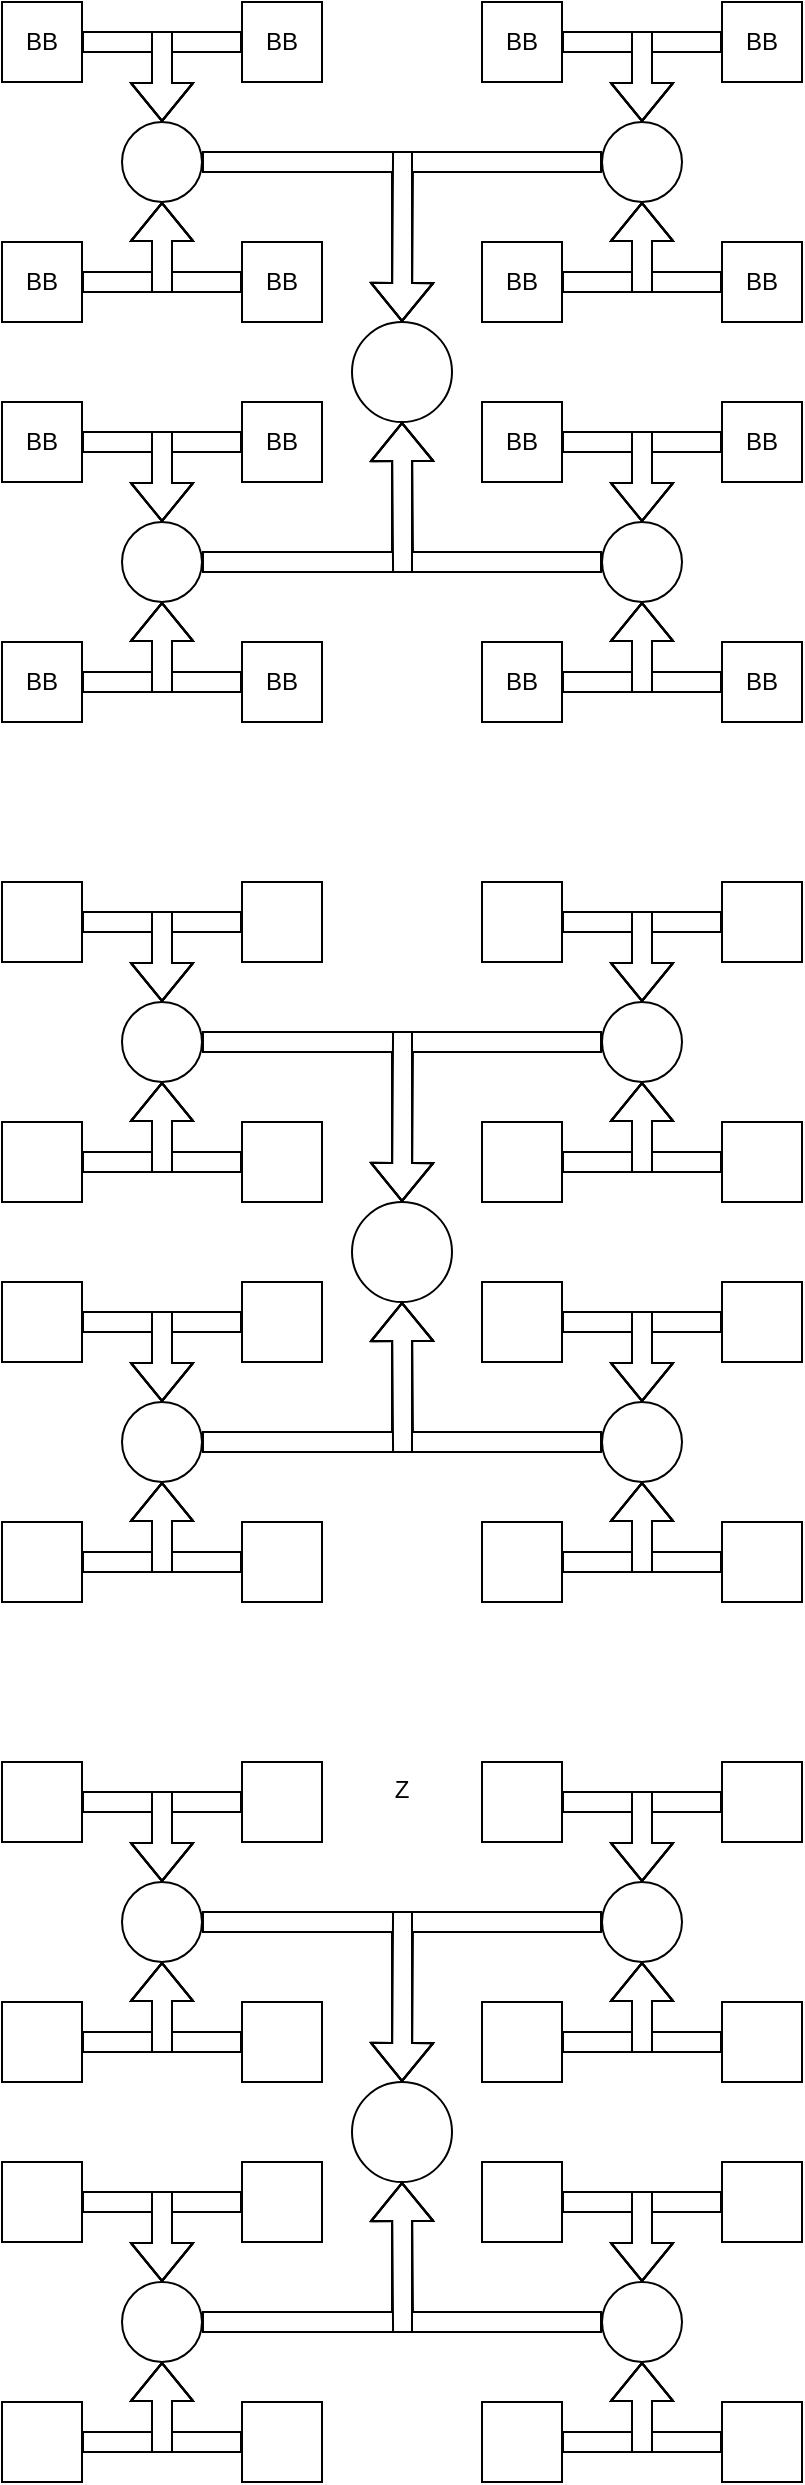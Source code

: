 <mxfile version="10.4.8" type="github"><diagram id="C-JWRk1kyg6GH-OiA57X" name="Page-1"><mxGraphModel dx="1420" dy="621" grid="1" gridSize="10" guides="1" tooltips="1" connect="1" arrows="1" fold="1" page="1" pageScale="1" pageWidth="850" pageHeight="1100" math="0" shadow="0"><root><mxCell id="0"/><mxCell id="1" parent="0"/><mxCell id="O4OScxriI_tctqUObQBz-1" value="" style="group" vertex="1" connectable="0" parent="1"><mxGeometry x="40" y="40" width="400" height="360" as="geometry"/></mxCell><mxCell id="O4OScxriI_tctqUObQBz-2" value="" style="group" vertex="1" connectable="0" parent="O4OScxriI_tctqUObQBz-1"><mxGeometry width="160" height="160" as="geometry"/></mxCell><mxCell id="O4OScxriI_tctqUObQBz-3" value="BB" style="rounded=0;whiteSpace=wrap;html=1;" vertex="1" parent="O4OScxriI_tctqUObQBz-2"><mxGeometry width="40" height="40" as="geometry"/></mxCell><mxCell id="O4OScxriI_tctqUObQBz-4" value="BB" style="rounded=0;whiteSpace=wrap;html=1;" vertex="1" parent="O4OScxriI_tctqUObQBz-2"><mxGeometry x="120" width="40" height="40" as="geometry"/></mxCell><mxCell id="O4OScxriI_tctqUObQBz-5" value="BB" style="rounded=0;whiteSpace=wrap;html=1;" vertex="1" parent="O4OScxriI_tctqUObQBz-2"><mxGeometry x="120" y="120" width="40" height="40" as="geometry"/></mxCell><mxCell id="O4OScxriI_tctqUObQBz-6" value="BB" style="rounded=0;whiteSpace=wrap;html=1;" vertex="1" parent="O4OScxriI_tctqUObQBz-2"><mxGeometry y="120" width="40" height="40" as="geometry"/></mxCell><mxCell id="O4OScxriI_tctqUObQBz-7" value="" style="ellipse;whiteSpace=wrap;html=1;aspect=fixed;" vertex="1" parent="O4OScxriI_tctqUObQBz-2"><mxGeometry x="60" y="60" width="40" height="40" as="geometry"/></mxCell><mxCell id="O4OScxriI_tctqUObQBz-8" style="edgeStyle=orthogonalEdgeStyle;shape=flexArrow;rounded=0;orthogonalLoop=1;jettySize=auto;html=1;" edge="1" parent="O4OScxriI_tctqUObQBz-2" source="O4OScxriI_tctqUObQBz-3" target="O4OScxriI_tctqUObQBz-7"><mxGeometry relative="1" as="geometry"/></mxCell><mxCell id="O4OScxriI_tctqUObQBz-9" style="edgeStyle=orthogonalEdgeStyle;shape=flexArrow;rounded=0;orthogonalLoop=1;jettySize=auto;html=1;entryX=0.5;entryY=0;entryDx=0;entryDy=0;" edge="1" parent="O4OScxriI_tctqUObQBz-2" source="O4OScxriI_tctqUObQBz-4" target="O4OScxriI_tctqUObQBz-7"><mxGeometry relative="1" as="geometry"/></mxCell><mxCell id="O4OScxriI_tctqUObQBz-10" style="edgeStyle=orthogonalEdgeStyle;shape=flexArrow;rounded=0;orthogonalLoop=1;jettySize=auto;html=1;entryX=0.5;entryY=1;entryDx=0;entryDy=0;" edge="1" parent="O4OScxriI_tctqUObQBz-2" source="O4OScxriI_tctqUObQBz-5" target="O4OScxriI_tctqUObQBz-7"><mxGeometry relative="1" as="geometry"/></mxCell><mxCell id="O4OScxriI_tctqUObQBz-11" style="edgeStyle=orthogonalEdgeStyle;shape=flexArrow;rounded=0;orthogonalLoop=1;jettySize=auto;html=1;entryX=0.5;entryY=1;entryDx=0;entryDy=0;" edge="1" parent="O4OScxriI_tctqUObQBz-2" source="O4OScxriI_tctqUObQBz-6" target="O4OScxriI_tctqUObQBz-7"><mxGeometry relative="1" as="geometry"/></mxCell><mxCell id="O4OScxriI_tctqUObQBz-12" value="" style="group" vertex="1" connectable="0" parent="O4OScxriI_tctqUObQBz-1"><mxGeometry y="200" width="160" height="160" as="geometry"/></mxCell><mxCell id="O4OScxriI_tctqUObQBz-13" value="" style="group" vertex="1" connectable="0" parent="O4OScxriI_tctqUObQBz-12"><mxGeometry width="160" height="160" as="geometry"/></mxCell><mxCell id="O4OScxriI_tctqUObQBz-14" value="" style="group" vertex="1" connectable="0" parent="O4OScxriI_tctqUObQBz-13"><mxGeometry width="160" height="160" as="geometry"/></mxCell><mxCell id="O4OScxriI_tctqUObQBz-15" value="" style="group;container=1;" vertex="1" connectable="0" parent="O4OScxriI_tctqUObQBz-14"><mxGeometry width="160" height="160" as="geometry"/></mxCell><mxCell id="O4OScxriI_tctqUObQBz-16" value="BB" style="rounded=0;whiteSpace=wrap;html=1;" vertex="1" parent="O4OScxriI_tctqUObQBz-15"><mxGeometry width="40" height="40" as="geometry"/></mxCell><mxCell id="O4OScxriI_tctqUObQBz-17" value="BB" style="rounded=0;whiteSpace=wrap;html=1;" vertex="1" parent="O4OScxriI_tctqUObQBz-15"><mxGeometry x="120" width="40" height="40" as="geometry"/></mxCell><mxCell id="O4OScxriI_tctqUObQBz-18" value="BB" style="rounded=0;whiteSpace=wrap;html=1;" vertex="1" parent="O4OScxriI_tctqUObQBz-15"><mxGeometry x="120" y="120" width="40" height="40" as="geometry"/></mxCell><mxCell id="O4OScxriI_tctqUObQBz-19" value="BB" style="rounded=0;whiteSpace=wrap;html=1;" vertex="1" parent="O4OScxriI_tctqUObQBz-15"><mxGeometry y="120" width="40" height="40" as="geometry"/></mxCell><mxCell id="O4OScxriI_tctqUObQBz-20" value="" style="ellipse;whiteSpace=wrap;html=1;aspect=fixed;" vertex="1" parent="O4OScxriI_tctqUObQBz-15"><mxGeometry x="60" y="60" width="40" height="40" as="geometry"/></mxCell><mxCell id="O4OScxriI_tctqUObQBz-21" style="edgeStyle=orthogonalEdgeStyle;shape=flexArrow;rounded=0;orthogonalLoop=1;jettySize=auto;html=1;" edge="1" parent="O4OScxriI_tctqUObQBz-15" source="O4OScxriI_tctqUObQBz-16" target="O4OScxriI_tctqUObQBz-20"><mxGeometry relative="1" as="geometry"/></mxCell><mxCell id="O4OScxriI_tctqUObQBz-22" style="edgeStyle=orthogonalEdgeStyle;shape=flexArrow;rounded=0;orthogonalLoop=1;jettySize=auto;html=1;entryX=0.5;entryY=0;entryDx=0;entryDy=0;" edge="1" parent="O4OScxriI_tctqUObQBz-15" source="O4OScxriI_tctqUObQBz-17" target="O4OScxriI_tctqUObQBz-20"><mxGeometry relative="1" as="geometry"/></mxCell><mxCell id="O4OScxriI_tctqUObQBz-23" style="edgeStyle=orthogonalEdgeStyle;shape=flexArrow;rounded=0;orthogonalLoop=1;jettySize=auto;html=1;entryX=0.5;entryY=1;entryDx=0;entryDy=0;" edge="1" parent="O4OScxriI_tctqUObQBz-15" source="O4OScxriI_tctqUObQBz-18" target="O4OScxriI_tctqUObQBz-20"><mxGeometry relative="1" as="geometry"/></mxCell><mxCell id="O4OScxriI_tctqUObQBz-24" style="edgeStyle=orthogonalEdgeStyle;shape=flexArrow;rounded=0;orthogonalLoop=1;jettySize=auto;html=1;entryX=0.5;entryY=1;entryDx=0;entryDy=0;" edge="1" parent="O4OScxriI_tctqUObQBz-15" source="O4OScxriI_tctqUObQBz-19" target="O4OScxriI_tctqUObQBz-20"><mxGeometry relative="1" as="geometry"/></mxCell><mxCell id="O4OScxriI_tctqUObQBz-25" value="" style="ellipse;whiteSpace=wrap;html=1;aspect=fixed;" vertex="1" parent="O4OScxriI_tctqUObQBz-1"><mxGeometry x="175" y="160" width="50" height="50" as="geometry"/></mxCell><mxCell id="O4OScxriI_tctqUObQBz-26" value="" style="group" vertex="1" connectable="0" parent="O4OScxriI_tctqUObQBz-1"><mxGeometry x="240" width="160" height="160" as="geometry"/></mxCell><mxCell id="O4OScxriI_tctqUObQBz-27" value="" style="group" vertex="1" connectable="0" parent="O4OScxriI_tctqUObQBz-26"><mxGeometry width="160" height="160" as="geometry"/></mxCell><mxCell id="O4OScxriI_tctqUObQBz-28" value="" style="group;container=1;" vertex="1" connectable="0" parent="O4OScxriI_tctqUObQBz-27"><mxGeometry width="160" height="160" as="geometry"/></mxCell><mxCell id="O4OScxriI_tctqUObQBz-29" value="BB" style="rounded=0;whiteSpace=wrap;html=1;" vertex="1" parent="O4OScxriI_tctqUObQBz-28"><mxGeometry width="40" height="40" as="geometry"/></mxCell><mxCell id="O4OScxriI_tctqUObQBz-30" value="BB" style="rounded=0;whiteSpace=wrap;html=1;" vertex="1" parent="O4OScxriI_tctqUObQBz-28"><mxGeometry x="120" width="40" height="40" as="geometry"/></mxCell><mxCell id="O4OScxriI_tctqUObQBz-31" value="BB" style="rounded=0;whiteSpace=wrap;html=1;" vertex="1" parent="O4OScxriI_tctqUObQBz-28"><mxGeometry x="120" y="120" width="40" height="40" as="geometry"/></mxCell><mxCell id="O4OScxriI_tctqUObQBz-32" value="BB" style="rounded=0;whiteSpace=wrap;html=1;" vertex="1" parent="O4OScxriI_tctqUObQBz-28"><mxGeometry y="120" width="40" height="40" as="geometry"/></mxCell><mxCell id="O4OScxriI_tctqUObQBz-33" value="" style="ellipse;whiteSpace=wrap;html=1;aspect=fixed;" vertex="1" parent="O4OScxriI_tctqUObQBz-28"><mxGeometry x="60" y="60" width="40" height="40" as="geometry"/></mxCell><mxCell id="O4OScxriI_tctqUObQBz-34" style="edgeStyle=orthogonalEdgeStyle;shape=flexArrow;rounded=0;orthogonalLoop=1;jettySize=auto;html=1;" edge="1" parent="O4OScxriI_tctqUObQBz-28" source="O4OScxriI_tctqUObQBz-29" target="O4OScxriI_tctqUObQBz-33"><mxGeometry relative="1" as="geometry"/></mxCell><mxCell id="O4OScxriI_tctqUObQBz-35" style="edgeStyle=orthogonalEdgeStyle;shape=flexArrow;rounded=0;orthogonalLoop=1;jettySize=auto;html=1;entryX=0.5;entryY=0;entryDx=0;entryDy=0;" edge="1" parent="O4OScxriI_tctqUObQBz-28" source="O4OScxriI_tctqUObQBz-30" target="O4OScxriI_tctqUObQBz-33"><mxGeometry relative="1" as="geometry"/></mxCell><mxCell id="O4OScxriI_tctqUObQBz-36" style="edgeStyle=orthogonalEdgeStyle;shape=flexArrow;rounded=0;orthogonalLoop=1;jettySize=auto;html=1;entryX=0.5;entryY=1;entryDx=0;entryDy=0;" edge="1" parent="O4OScxriI_tctqUObQBz-28" source="O4OScxriI_tctqUObQBz-31" target="O4OScxriI_tctqUObQBz-33"><mxGeometry relative="1" as="geometry"/></mxCell><mxCell id="O4OScxriI_tctqUObQBz-37" style="edgeStyle=orthogonalEdgeStyle;shape=flexArrow;rounded=0;orthogonalLoop=1;jettySize=auto;html=1;entryX=0.5;entryY=1;entryDx=0;entryDy=0;" edge="1" parent="O4OScxriI_tctqUObQBz-28" source="O4OScxriI_tctqUObQBz-32" target="O4OScxriI_tctqUObQBz-33"><mxGeometry relative="1" as="geometry"/></mxCell><mxCell id="O4OScxriI_tctqUObQBz-38" value="" style="group" vertex="1" connectable="0" parent="O4OScxriI_tctqUObQBz-1"><mxGeometry x="240" y="200" width="160" height="160" as="geometry"/></mxCell><mxCell id="O4OScxriI_tctqUObQBz-39" value="" style="group" vertex="1" connectable="0" parent="O4OScxriI_tctqUObQBz-38"><mxGeometry width="160" height="160" as="geometry"/></mxCell><mxCell id="O4OScxriI_tctqUObQBz-40" value="" style="group" vertex="1" connectable="0" parent="O4OScxriI_tctqUObQBz-39"><mxGeometry width="160" height="160" as="geometry"/></mxCell><mxCell id="O4OScxriI_tctqUObQBz-41" value="" style="group" vertex="1" connectable="0" parent="O4OScxriI_tctqUObQBz-40"><mxGeometry width="160" height="160" as="geometry"/></mxCell><mxCell id="O4OScxriI_tctqUObQBz-42" value="" style="group" vertex="1" connectable="0" parent="O4OScxriI_tctqUObQBz-41"><mxGeometry width="160" height="160" as="geometry"/></mxCell><mxCell id="O4OScxriI_tctqUObQBz-43" value="" style="group" vertex="1" connectable="0" parent="O4OScxriI_tctqUObQBz-42"><mxGeometry width="160" height="160" as="geometry"/></mxCell><mxCell id="O4OScxriI_tctqUObQBz-44" value="" style="group" vertex="1" connectable="0" parent="O4OScxriI_tctqUObQBz-43"><mxGeometry width="160" height="160" as="geometry"/></mxCell><mxCell id="O4OScxriI_tctqUObQBz-45" value="" style="group" vertex="1" connectable="0" parent="O4OScxriI_tctqUObQBz-44"><mxGeometry width="160" height="160" as="geometry"/></mxCell><mxCell id="O4OScxriI_tctqUObQBz-46" value="" style="group;container=1;" vertex="1" connectable="0" parent="O4OScxriI_tctqUObQBz-45"><mxGeometry width="160" height="160" as="geometry"/></mxCell><mxCell id="O4OScxriI_tctqUObQBz-47" value="BB" style="rounded=0;whiteSpace=wrap;html=1;" vertex="1" parent="O4OScxriI_tctqUObQBz-46"><mxGeometry width="40" height="40" as="geometry"/></mxCell><mxCell id="O4OScxriI_tctqUObQBz-48" value="BB" style="rounded=0;whiteSpace=wrap;html=1;" vertex="1" parent="O4OScxriI_tctqUObQBz-46"><mxGeometry x="120" width="40" height="40" as="geometry"/></mxCell><mxCell id="O4OScxriI_tctqUObQBz-49" value="BB" style="rounded=0;whiteSpace=wrap;html=1;" vertex="1" parent="O4OScxriI_tctqUObQBz-46"><mxGeometry x="120" y="120" width="40" height="40" as="geometry"/></mxCell><mxCell id="O4OScxriI_tctqUObQBz-50" value="BB" style="rounded=0;whiteSpace=wrap;html=1;" vertex="1" parent="O4OScxriI_tctqUObQBz-46"><mxGeometry y="120" width="40" height="40" as="geometry"/></mxCell><mxCell id="O4OScxriI_tctqUObQBz-51" value="" style="ellipse;whiteSpace=wrap;html=1;aspect=fixed;" vertex="1" parent="O4OScxriI_tctqUObQBz-46"><mxGeometry x="60" y="60" width="40" height="40" as="geometry"/></mxCell><mxCell id="O4OScxriI_tctqUObQBz-52" style="edgeStyle=orthogonalEdgeStyle;shape=flexArrow;rounded=0;orthogonalLoop=1;jettySize=auto;html=1;" edge="1" parent="O4OScxriI_tctqUObQBz-46" source="O4OScxriI_tctqUObQBz-47" target="O4OScxriI_tctqUObQBz-51"><mxGeometry relative="1" as="geometry"/></mxCell><mxCell id="O4OScxriI_tctqUObQBz-53" style="edgeStyle=orthogonalEdgeStyle;shape=flexArrow;rounded=0;orthogonalLoop=1;jettySize=auto;html=1;entryX=0.5;entryY=0;entryDx=0;entryDy=0;" edge="1" parent="O4OScxriI_tctqUObQBz-46" source="O4OScxriI_tctqUObQBz-48" target="O4OScxriI_tctqUObQBz-51"><mxGeometry relative="1" as="geometry"/></mxCell><mxCell id="O4OScxriI_tctqUObQBz-54" style="edgeStyle=orthogonalEdgeStyle;shape=flexArrow;rounded=0;orthogonalLoop=1;jettySize=auto;html=1;entryX=0.5;entryY=1;entryDx=0;entryDy=0;" edge="1" parent="O4OScxriI_tctqUObQBz-46" source="O4OScxriI_tctqUObQBz-49" target="O4OScxriI_tctqUObQBz-51"><mxGeometry relative="1" as="geometry"/></mxCell><mxCell id="O4OScxriI_tctqUObQBz-55" style="edgeStyle=orthogonalEdgeStyle;shape=flexArrow;rounded=0;orthogonalLoop=1;jettySize=auto;html=1;entryX=0.5;entryY=1;entryDx=0;entryDy=0;" edge="1" parent="O4OScxriI_tctqUObQBz-46" source="O4OScxriI_tctqUObQBz-50" target="O4OScxriI_tctqUObQBz-51"><mxGeometry relative="1" as="geometry"/></mxCell><mxCell id="O4OScxriI_tctqUObQBz-56" style="edgeStyle=orthogonalEdgeStyle;shape=flexArrow;rounded=0;orthogonalLoop=1;jettySize=auto;html=1;entryX=0.5;entryY=1;entryDx=0;entryDy=0;" edge="1" parent="O4OScxriI_tctqUObQBz-1" source="O4OScxriI_tctqUObQBz-20" target="O4OScxriI_tctqUObQBz-25"><mxGeometry relative="1" as="geometry"/></mxCell><mxCell id="O4OScxriI_tctqUObQBz-57" style="edgeStyle=orthogonalEdgeStyle;shape=flexArrow;rounded=0;orthogonalLoop=1;jettySize=auto;html=1;" edge="1" parent="O4OScxriI_tctqUObQBz-1" source="O4OScxriI_tctqUObQBz-51"><mxGeometry relative="1" as="geometry"><mxPoint x="200" y="210" as="targetPoint"/></mxGeometry></mxCell><mxCell id="O4OScxriI_tctqUObQBz-58" style="edgeStyle=orthogonalEdgeStyle;shape=flexArrow;rounded=0;orthogonalLoop=1;jettySize=auto;html=1;" edge="1" parent="O4OScxriI_tctqUObQBz-1" source="O4OScxriI_tctqUObQBz-7" target="O4OScxriI_tctqUObQBz-25"><mxGeometry relative="1" as="geometry"/></mxCell><mxCell id="O4OScxriI_tctqUObQBz-59" style="edgeStyle=orthogonalEdgeStyle;shape=flexArrow;rounded=0;orthogonalLoop=1;jettySize=auto;html=1;" edge="1" parent="O4OScxriI_tctqUObQBz-1" source="O4OScxriI_tctqUObQBz-33"><mxGeometry relative="1" as="geometry"><mxPoint x="200" y="160" as="targetPoint"/></mxGeometry></mxCell><mxCell id="O4OScxriI_tctqUObQBz-60" value="" style="group" vertex="1" connectable="0" parent="1"><mxGeometry x="40" y="480" width="400" height="360" as="geometry"/></mxCell><mxCell id="O4OScxriI_tctqUObQBz-61" value="" style="group" vertex="1" connectable="0" parent="O4OScxriI_tctqUObQBz-60"><mxGeometry width="160" height="160" as="geometry"/></mxCell><mxCell id="O4OScxriI_tctqUObQBz-62" value="" style="rounded=0;whiteSpace=wrap;html=1;" vertex="1" parent="O4OScxriI_tctqUObQBz-61"><mxGeometry width="40" height="40" as="geometry"/></mxCell><mxCell id="O4OScxriI_tctqUObQBz-63" value="" style="rounded=0;whiteSpace=wrap;html=1;" vertex="1" parent="O4OScxriI_tctqUObQBz-61"><mxGeometry x="120" width="40" height="40" as="geometry"/></mxCell><mxCell id="O4OScxriI_tctqUObQBz-64" value="" style="rounded=0;whiteSpace=wrap;html=1;" vertex="1" parent="O4OScxriI_tctqUObQBz-61"><mxGeometry x="120" y="120" width="40" height="40" as="geometry"/></mxCell><mxCell id="O4OScxriI_tctqUObQBz-65" value="" style="rounded=0;whiteSpace=wrap;html=1;" vertex="1" parent="O4OScxriI_tctqUObQBz-61"><mxGeometry y="120" width="40" height="40" as="geometry"/></mxCell><mxCell id="O4OScxriI_tctqUObQBz-66" value="" style="ellipse;whiteSpace=wrap;html=1;aspect=fixed;" vertex="1" parent="O4OScxriI_tctqUObQBz-61"><mxGeometry x="60" y="60" width="40" height="40" as="geometry"/></mxCell><mxCell id="O4OScxriI_tctqUObQBz-67" style="edgeStyle=orthogonalEdgeStyle;shape=flexArrow;rounded=0;orthogonalLoop=1;jettySize=auto;html=1;" edge="1" parent="O4OScxriI_tctqUObQBz-61" source="O4OScxriI_tctqUObQBz-62" target="O4OScxriI_tctqUObQBz-66"><mxGeometry relative="1" as="geometry"/></mxCell><mxCell id="O4OScxriI_tctqUObQBz-68" style="edgeStyle=orthogonalEdgeStyle;shape=flexArrow;rounded=0;orthogonalLoop=1;jettySize=auto;html=1;entryX=0.5;entryY=0;entryDx=0;entryDy=0;" edge="1" parent="O4OScxriI_tctqUObQBz-61" source="O4OScxriI_tctqUObQBz-63" target="O4OScxriI_tctqUObQBz-66"><mxGeometry relative="1" as="geometry"/></mxCell><mxCell id="O4OScxriI_tctqUObQBz-69" style="edgeStyle=orthogonalEdgeStyle;shape=flexArrow;rounded=0;orthogonalLoop=1;jettySize=auto;html=1;entryX=0.5;entryY=1;entryDx=0;entryDy=0;" edge="1" parent="O4OScxriI_tctqUObQBz-61" source="O4OScxriI_tctqUObQBz-64" target="O4OScxriI_tctqUObQBz-66"><mxGeometry relative="1" as="geometry"/></mxCell><mxCell id="O4OScxriI_tctqUObQBz-70" style="edgeStyle=orthogonalEdgeStyle;shape=flexArrow;rounded=0;orthogonalLoop=1;jettySize=auto;html=1;entryX=0.5;entryY=1;entryDx=0;entryDy=0;" edge="1" parent="O4OScxriI_tctqUObQBz-61" source="O4OScxriI_tctqUObQBz-65" target="O4OScxriI_tctqUObQBz-66"><mxGeometry relative="1" as="geometry"/></mxCell><mxCell id="O4OScxriI_tctqUObQBz-71" value="" style="group" vertex="1" connectable="0" parent="O4OScxriI_tctqUObQBz-60"><mxGeometry y="200" width="160" height="160" as="geometry"/></mxCell><mxCell id="O4OScxriI_tctqUObQBz-72" value="" style="group" vertex="1" connectable="0" parent="O4OScxriI_tctqUObQBz-71"><mxGeometry width="160" height="160" as="geometry"/></mxCell><mxCell id="O4OScxriI_tctqUObQBz-73" value="" style="group" vertex="1" connectable="0" parent="O4OScxriI_tctqUObQBz-72"><mxGeometry width="160" height="160" as="geometry"/></mxCell><mxCell id="O4OScxriI_tctqUObQBz-74" value="" style="group;container=1;" vertex="1" connectable="0" parent="O4OScxriI_tctqUObQBz-73"><mxGeometry width="160" height="160" as="geometry"/></mxCell><mxCell id="O4OScxriI_tctqUObQBz-75" value="" style="rounded=0;whiteSpace=wrap;html=1;" vertex="1" parent="O4OScxriI_tctqUObQBz-74"><mxGeometry width="40" height="40" as="geometry"/></mxCell><mxCell id="O4OScxriI_tctqUObQBz-76" value="" style="rounded=0;whiteSpace=wrap;html=1;" vertex="1" parent="O4OScxriI_tctqUObQBz-74"><mxGeometry x="120" width="40" height="40" as="geometry"/></mxCell><mxCell id="O4OScxriI_tctqUObQBz-77" value="" style="rounded=0;whiteSpace=wrap;html=1;" vertex="1" parent="O4OScxriI_tctqUObQBz-74"><mxGeometry x="120" y="120" width="40" height="40" as="geometry"/></mxCell><mxCell id="O4OScxriI_tctqUObQBz-78" value="" style="rounded=0;whiteSpace=wrap;html=1;" vertex="1" parent="O4OScxriI_tctqUObQBz-74"><mxGeometry y="120" width="40" height="40" as="geometry"/></mxCell><mxCell id="O4OScxriI_tctqUObQBz-79" value="" style="ellipse;whiteSpace=wrap;html=1;aspect=fixed;" vertex="1" parent="O4OScxriI_tctqUObQBz-74"><mxGeometry x="60" y="60" width="40" height="40" as="geometry"/></mxCell><mxCell id="O4OScxriI_tctqUObQBz-80" style="edgeStyle=orthogonalEdgeStyle;shape=flexArrow;rounded=0;orthogonalLoop=1;jettySize=auto;html=1;" edge="1" parent="O4OScxriI_tctqUObQBz-74" source="O4OScxriI_tctqUObQBz-75" target="O4OScxriI_tctqUObQBz-79"><mxGeometry relative="1" as="geometry"/></mxCell><mxCell id="O4OScxriI_tctqUObQBz-81" style="edgeStyle=orthogonalEdgeStyle;shape=flexArrow;rounded=0;orthogonalLoop=1;jettySize=auto;html=1;entryX=0.5;entryY=0;entryDx=0;entryDy=0;" edge="1" parent="O4OScxriI_tctqUObQBz-74" source="O4OScxriI_tctqUObQBz-76" target="O4OScxriI_tctqUObQBz-79"><mxGeometry relative="1" as="geometry"/></mxCell><mxCell id="O4OScxriI_tctqUObQBz-82" style="edgeStyle=orthogonalEdgeStyle;shape=flexArrow;rounded=0;orthogonalLoop=1;jettySize=auto;html=1;entryX=0.5;entryY=1;entryDx=0;entryDy=0;" edge="1" parent="O4OScxriI_tctqUObQBz-74" source="O4OScxriI_tctqUObQBz-77" target="O4OScxriI_tctqUObQBz-79"><mxGeometry relative="1" as="geometry"/></mxCell><mxCell id="O4OScxriI_tctqUObQBz-83" style="edgeStyle=orthogonalEdgeStyle;shape=flexArrow;rounded=0;orthogonalLoop=1;jettySize=auto;html=1;entryX=0.5;entryY=1;entryDx=0;entryDy=0;" edge="1" parent="O4OScxriI_tctqUObQBz-74" source="O4OScxriI_tctqUObQBz-78" target="O4OScxriI_tctqUObQBz-79"><mxGeometry relative="1" as="geometry"/></mxCell><mxCell id="O4OScxriI_tctqUObQBz-84" value="" style="ellipse;whiteSpace=wrap;html=1;aspect=fixed;" vertex="1" parent="O4OScxriI_tctqUObQBz-60"><mxGeometry x="175" y="160" width="50" height="50" as="geometry"/></mxCell><mxCell id="O4OScxriI_tctqUObQBz-85" value="" style="group" vertex="1" connectable="0" parent="O4OScxriI_tctqUObQBz-60"><mxGeometry x="240" width="160" height="160" as="geometry"/></mxCell><mxCell id="O4OScxriI_tctqUObQBz-86" value="" style="group" vertex="1" connectable="0" parent="O4OScxriI_tctqUObQBz-85"><mxGeometry width="160" height="160" as="geometry"/></mxCell><mxCell id="O4OScxriI_tctqUObQBz-87" value="" style="group;container=1;" vertex="1" connectable="0" parent="O4OScxriI_tctqUObQBz-86"><mxGeometry width="160" height="160" as="geometry"/></mxCell><mxCell id="O4OScxriI_tctqUObQBz-88" value="" style="rounded=0;whiteSpace=wrap;html=1;" vertex="1" parent="O4OScxriI_tctqUObQBz-87"><mxGeometry width="40" height="40" as="geometry"/></mxCell><mxCell id="O4OScxriI_tctqUObQBz-89" value="" style="rounded=0;whiteSpace=wrap;html=1;" vertex="1" parent="O4OScxriI_tctqUObQBz-87"><mxGeometry x="120" width="40" height="40" as="geometry"/></mxCell><mxCell id="O4OScxriI_tctqUObQBz-90" value="" style="rounded=0;whiteSpace=wrap;html=1;" vertex="1" parent="O4OScxriI_tctqUObQBz-87"><mxGeometry x="120" y="120" width="40" height="40" as="geometry"/></mxCell><mxCell id="O4OScxriI_tctqUObQBz-91" value="" style="rounded=0;whiteSpace=wrap;html=1;" vertex="1" parent="O4OScxriI_tctqUObQBz-87"><mxGeometry y="120" width="40" height="40" as="geometry"/></mxCell><mxCell id="O4OScxriI_tctqUObQBz-92" value="" style="ellipse;whiteSpace=wrap;html=1;aspect=fixed;" vertex="1" parent="O4OScxriI_tctqUObQBz-87"><mxGeometry x="60" y="60" width="40" height="40" as="geometry"/></mxCell><mxCell id="O4OScxriI_tctqUObQBz-93" style="edgeStyle=orthogonalEdgeStyle;shape=flexArrow;rounded=0;orthogonalLoop=1;jettySize=auto;html=1;" edge="1" parent="O4OScxriI_tctqUObQBz-87" source="O4OScxriI_tctqUObQBz-88" target="O4OScxriI_tctqUObQBz-92"><mxGeometry relative="1" as="geometry"/></mxCell><mxCell id="O4OScxriI_tctqUObQBz-94" style="edgeStyle=orthogonalEdgeStyle;shape=flexArrow;rounded=0;orthogonalLoop=1;jettySize=auto;html=1;entryX=0.5;entryY=0;entryDx=0;entryDy=0;" edge="1" parent="O4OScxriI_tctqUObQBz-87" source="O4OScxriI_tctqUObQBz-89" target="O4OScxriI_tctqUObQBz-92"><mxGeometry relative="1" as="geometry"/></mxCell><mxCell id="O4OScxriI_tctqUObQBz-95" style="edgeStyle=orthogonalEdgeStyle;shape=flexArrow;rounded=0;orthogonalLoop=1;jettySize=auto;html=1;entryX=0.5;entryY=1;entryDx=0;entryDy=0;" edge="1" parent="O4OScxriI_tctqUObQBz-87" source="O4OScxriI_tctqUObQBz-90" target="O4OScxriI_tctqUObQBz-92"><mxGeometry relative="1" as="geometry"/></mxCell><mxCell id="O4OScxriI_tctqUObQBz-96" style="edgeStyle=orthogonalEdgeStyle;shape=flexArrow;rounded=0;orthogonalLoop=1;jettySize=auto;html=1;entryX=0.5;entryY=1;entryDx=0;entryDy=0;" edge="1" parent="O4OScxriI_tctqUObQBz-87" source="O4OScxriI_tctqUObQBz-91" target="O4OScxriI_tctqUObQBz-92"><mxGeometry relative="1" as="geometry"/></mxCell><mxCell id="O4OScxriI_tctqUObQBz-97" value="" style="group" vertex="1" connectable="0" parent="O4OScxriI_tctqUObQBz-60"><mxGeometry x="240" y="200" width="160" height="160" as="geometry"/></mxCell><mxCell id="O4OScxriI_tctqUObQBz-98" value="" style="group" vertex="1" connectable="0" parent="O4OScxriI_tctqUObQBz-97"><mxGeometry width="160" height="160" as="geometry"/></mxCell><mxCell id="O4OScxriI_tctqUObQBz-99" value="" style="group" vertex="1" connectable="0" parent="O4OScxriI_tctqUObQBz-98"><mxGeometry width="160" height="160" as="geometry"/></mxCell><mxCell id="O4OScxriI_tctqUObQBz-100" value="" style="group" vertex="1" connectable="0" parent="O4OScxriI_tctqUObQBz-99"><mxGeometry width="160" height="160" as="geometry"/></mxCell><mxCell id="O4OScxriI_tctqUObQBz-101" value="" style="group" vertex="1" connectable="0" parent="O4OScxriI_tctqUObQBz-100"><mxGeometry width="160" height="160" as="geometry"/></mxCell><mxCell id="O4OScxriI_tctqUObQBz-102" value="" style="group" vertex="1" connectable="0" parent="O4OScxriI_tctqUObQBz-101"><mxGeometry width="160" height="160" as="geometry"/></mxCell><mxCell id="O4OScxriI_tctqUObQBz-103" value="" style="group" vertex="1" connectable="0" parent="O4OScxriI_tctqUObQBz-102"><mxGeometry width="160" height="160" as="geometry"/></mxCell><mxCell id="O4OScxriI_tctqUObQBz-104" value="" style="group" vertex="1" connectable="0" parent="O4OScxriI_tctqUObQBz-103"><mxGeometry width="160" height="160" as="geometry"/></mxCell><mxCell id="O4OScxriI_tctqUObQBz-105" value="" style="group;container=1;" vertex="1" connectable="0" parent="O4OScxriI_tctqUObQBz-104"><mxGeometry width="160" height="160" as="geometry"/></mxCell><mxCell id="O4OScxriI_tctqUObQBz-106" value="" style="rounded=0;whiteSpace=wrap;html=1;" vertex="1" parent="O4OScxriI_tctqUObQBz-105"><mxGeometry width="40" height="40" as="geometry"/></mxCell><mxCell id="O4OScxriI_tctqUObQBz-107" value="" style="rounded=0;whiteSpace=wrap;html=1;" vertex="1" parent="O4OScxriI_tctqUObQBz-105"><mxGeometry x="120" width="40" height="40" as="geometry"/></mxCell><mxCell id="O4OScxriI_tctqUObQBz-108" value="" style="rounded=0;whiteSpace=wrap;html=1;" vertex="1" parent="O4OScxriI_tctqUObQBz-105"><mxGeometry x="120" y="120" width="40" height="40" as="geometry"/></mxCell><mxCell id="O4OScxriI_tctqUObQBz-109" value="" style="rounded=0;whiteSpace=wrap;html=1;" vertex="1" parent="O4OScxriI_tctqUObQBz-105"><mxGeometry y="120" width="40" height="40" as="geometry"/></mxCell><mxCell id="O4OScxriI_tctqUObQBz-110" value="" style="ellipse;whiteSpace=wrap;html=1;aspect=fixed;" vertex="1" parent="O4OScxriI_tctqUObQBz-105"><mxGeometry x="60" y="60" width="40" height="40" as="geometry"/></mxCell><mxCell id="O4OScxriI_tctqUObQBz-111" style="edgeStyle=orthogonalEdgeStyle;shape=flexArrow;rounded=0;orthogonalLoop=1;jettySize=auto;html=1;" edge="1" parent="O4OScxriI_tctqUObQBz-105" source="O4OScxriI_tctqUObQBz-106" target="O4OScxriI_tctqUObQBz-110"><mxGeometry relative="1" as="geometry"/></mxCell><mxCell id="O4OScxriI_tctqUObQBz-112" style="edgeStyle=orthogonalEdgeStyle;shape=flexArrow;rounded=0;orthogonalLoop=1;jettySize=auto;html=1;entryX=0.5;entryY=0;entryDx=0;entryDy=0;" edge="1" parent="O4OScxriI_tctqUObQBz-105" source="O4OScxriI_tctqUObQBz-107" target="O4OScxriI_tctqUObQBz-110"><mxGeometry relative="1" as="geometry"/></mxCell><mxCell id="O4OScxriI_tctqUObQBz-113" style="edgeStyle=orthogonalEdgeStyle;shape=flexArrow;rounded=0;orthogonalLoop=1;jettySize=auto;html=1;entryX=0.5;entryY=1;entryDx=0;entryDy=0;" edge="1" parent="O4OScxriI_tctqUObQBz-105" source="O4OScxriI_tctqUObQBz-108" target="O4OScxriI_tctqUObQBz-110"><mxGeometry relative="1" as="geometry"/></mxCell><mxCell id="O4OScxriI_tctqUObQBz-114" style="edgeStyle=orthogonalEdgeStyle;shape=flexArrow;rounded=0;orthogonalLoop=1;jettySize=auto;html=1;entryX=0.5;entryY=1;entryDx=0;entryDy=0;" edge="1" parent="O4OScxriI_tctqUObQBz-105" source="O4OScxriI_tctqUObQBz-109" target="O4OScxriI_tctqUObQBz-110"><mxGeometry relative="1" as="geometry"/></mxCell><mxCell id="O4OScxriI_tctqUObQBz-115" style="edgeStyle=orthogonalEdgeStyle;shape=flexArrow;rounded=0;orthogonalLoop=1;jettySize=auto;html=1;entryX=0.5;entryY=1;entryDx=0;entryDy=0;" edge="1" parent="O4OScxriI_tctqUObQBz-60" source="O4OScxriI_tctqUObQBz-79" target="O4OScxriI_tctqUObQBz-84"><mxGeometry relative="1" as="geometry"/></mxCell><mxCell id="O4OScxriI_tctqUObQBz-116" style="edgeStyle=orthogonalEdgeStyle;shape=flexArrow;rounded=0;orthogonalLoop=1;jettySize=auto;html=1;" edge="1" parent="O4OScxriI_tctqUObQBz-60" source="O4OScxriI_tctqUObQBz-110"><mxGeometry relative="1" as="geometry"><mxPoint x="200" y="210" as="targetPoint"/></mxGeometry></mxCell><mxCell id="O4OScxriI_tctqUObQBz-117" style="edgeStyle=orthogonalEdgeStyle;shape=flexArrow;rounded=0;orthogonalLoop=1;jettySize=auto;html=1;" edge="1" parent="O4OScxriI_tctqUObQBz-60" source="O4OScxriI_tctqUObQBz-66" target="O4OScxriI_tctqUObQBz-84"><mxGeometry relative="1" as="geometry"/></mxCell><mxCell id="O4OScxriI_tctqUObQBz-118" style="edgeStyle=orthogonalEdgeStyle;shape=flexArrow;rounded=0;orthogonalLoop=1;jettySize=auto;html=1;" edge="1" parent="O4OScxriI_tctqUObQBz-60" source="O4OScxriI_tctqUObQBz-92"><mxGeometry relative="1" as="geometry"><mxPoint x="200" y="160" as="targetPoint"/></mxGeometry></mxCell><mxCell id="O4OScxriI_tctqUObQBz-119" value="Z" style="group" vertex="1" connectable="0" parent="1"><mxGeometry x="40" y="920" width="400" height="360" as="geometry"/></mxCell><mxCell id="O4OScxriI_tctqUObQBz-120" value="" style="group" vertex="1" connectable="0" parent="O4OScxriI_tctqUObQBz-119"><mxGeometry width="160" height="160" as="geometry"/></mxCell><mxCell id="O4OScxriI_tctqUObQBz-121" value="" style="rounded=0;whiteSpace=wrap;html=1;" vertex="1" parent="O4OScxriI_tctqUObQBz-120"><mxGeometry width="40" height="40" as="geometry"/></mxCell><mxCell id="O4OScxriI_tctqUObQBz-122" value="" style="rounded=0;whiteSpace=wrap;html=1;" vertex="1" parent="O4OScxriI_tctqUObQBz-120"><mxGeometry x="120" width="40" height="40" as="geometry"/></mxCell><mxCell id="O4OScxriI_tctqUObQBz-123" value="" style="rounded=0;whiteSpace=wrap;html=1;" vertex="1" parent="O4OScxriI_tctqUObQBz-120"><mxGeometry x="120" y="120" width="40" height="40" as="geometry"/></mxCell><mxCell id="O4OScxriI_tctqUObQBz-124" value="" style="rounded=0;whiteSpace=wrap;html=1;" vertex="1" parent="O4OScxriI_tctqUObQBz-120"><mxGeometry y="120" width="40" height="40" as="geometry"/></mxCell><mxCell id="O4OScxriI_tctqUObQBz-125" value="" style="ellipse;whiteSpace=wrap;html=1;aspect=fixed;" vertex="1" parent="O4OScxriI_tctqUObQBz-120"><mxGeometry x="60" y="60" width="40" height="40" as="geometry"/></mxCell><mxCell id="O4OScxriI_tctqUObQBz-126" style="edgeStyle=orthogonalEdgeStyle;shape=flexArrow;rounded=0;orthogonalLoop=1;jettySize=auto;html=1;" edge="1" parent="O4OScxriI_tctqUObQBz-120" source="O4OScxriI_tctqUObQBz-121" target="O4OScxriI_tctqUObQBz-125"><mxGeometry relative="1" as="geometry"/></mxCell><mxCell id="O4OScxriI_tctqUObQBz-127" style="edgeStyle=orthogonalEdgeStyle;shape=flexArrow;rounded=0;orthogonalLoop=1;jettySize=auto;html=1;entryX=0.5;entryY=0;entryDx=0;entryDy=0;" edge="1" parent="O4OScxriI_tctqUObQBz-120" source="O4OScxriI_tctqUObQBz-122" target="O4OScxriI_tctqUObQBz-125"><mxGeometry relative="1" as="geometry"/></mxCell><mxCell id="O4OScxriI_tctqUObQBz-128" style="edgeStyle=orthogonalEdgeStyle;shape=flexArrow;rounded=0;orthogonalLoop=1;jettySize=auto;html=1;entryX=0.5;entryY=1;entryDx=0;entryDy=0;" edge="1" parent="O4OScxriI_tctqUObQBz-120" source="O4OScxriI_tctqUObQBz-123" target="O4OScxriI_tctqUObQBz-125"><mxGeometry relative="1" as="geometry"/></mxCell><mxCell id="O4OScxriI_tctqUObQBz-129" style="edgeStyle=orthogonalEdgeStyle;shape=flexArrow;rounded=0;orthogonalLoop=1;jettySize=auto;html=1;entryX=0.5;entryY=1;entryDx=0;entryDy=0;" edge="1" parent="O4OScxriI_tctqUObQBz-120" source="O4OScxriI_tctqUObQBz-124" target="O4OScxriI_tctqUObQBz-125"><mxGeometry relative="1" as="geometry"/></mxCell><mxCell id="O4OScxriI_tctqUObQBz-130" value="" style="group" vertex="1" connectable="0" parent="O4OScxriI_tctqUObQBz-119"><mxGeometry y="200" width="160" height="160" as="geometry"/></mxCell><mxCell id="O4OScxriI_tctqUObQBz-131" value="" style="group" vertex="1" connectable="0" parent="O4OScxriI_tctqUObQBz-130"><mxGeometry width="160" height="160" as="geometry"/></mxCell><mxCell id="O4OScxriI_tctqUObQBz-132" value="" style="group" vertex="1" connectable="0" parent="O4OScxriI_tctqUObQBz-131"><mxGeometry width="160" height="160" as="geometry"/></mxCell><mxCell id="O4OScxriI_tctqUObQBz-133" value="" style="group;container=1;" vertex="1" connectable="0" parent="O4OScxriI_tctqUObQBz-132"><mxGeometry width="160" height="160" as="geometry"/></mxCell><mxCell id="O4OScxriI_tctqUObQBz-134" value="" style="rounded=0;whiteSpace=wrap;html=1;" vertex="1" parent="O4OScxriI_tctqUObQBz-133"><mxGeometry width="40" height="40" as="geometry"/></mxCell><mxCell id="O4OScxriI_tctqUObQBz-135" value="" style="rounded=0;whiteSpace=wrap;html=1;" vertex="1" parent="O4OScxriI_tctqUObQBz-133"><mxGeometry x="120" width="40" height="40" as="geometry"/></mxCell><mxCell id="O4OScxriI_tctqUObQBz-136" value="" style="rounded=0;whiteSpace=wrap;html=1;" vertex="1" parent="O4OScxriI_tctqUObQBz-133"><mxGeometry x="120" y="120" width="40" height="40" as="geometry"/></mxCell><mxCell id="O4OScxriI_tctqUObQBz-137" value="" style="rounded=0;whiteSpace=wrap;html=1;" vertex="1" parent="O4OScxriI_tctqUObQBz-133"><mxGeometry y="120" width="40" height="40" as="geometry"/></mxCell><mxCell id="O4OScxriI_tctqUObQBz-138" value="" style="ellipse;whiteSpace=wrap;html=1;aspect=fixed;" vertex="1" parent="O4OScxriI_tctqUObQBz-133"><mxGeometry x="60" y="60" width="40" height="40" as="geometry"/></mxCell><mxCell id="O4OScxriI_tctqUObQBz-139" style="edgeStyle=orthogonalEdgeStyle;shape=flexArrow;rounded=0;orthogonalLoop=1;jettySize=auto;html=1;" edge="1" parent="O4OScxriI_tctqUObQBz-133" source="O4OScxriI_tctqUObQBz-134" target="O4OScxriI_tctqUObQBz-138"><mxGeometry relative="1" as="geometry"/></mxCell><mxCell id="O4OScxriI_tctqUObQBz-140" style="edgeStyle=orthogonalEdgeStyle;shape=flexArrow;rounded=0;orthogonalLoop=1;jettySize=auto;html=1;entryX=0.5;entryY=0;entryDx=0;entryDy=0;" edge="1" parent="O4OScxriI_tctqUObQBz-133" source="O4OScxriI_tctqUObQBz-135" target="O4OScxriI_tctqUObQBz-138"><mxGeometry relative="1" as="geometry"/></mxCell><mxCell id="O4OScxriI_tctqUObQBz-141" style="edgeStyle=orthogonalEdgeStyle;shape=flexArrow;rounded=0;orthogonalLoop=1;jettySize=auto;html=1;entryX=0.5;entryY=1;entryDx=0;entryDy=0;" edge="1" parent="O4OScxriI_tctqUObQBz-133" source="O4OScxriI_tctqUObQBz-136" target="O4OScxriI_tctqUObQBz-138"><mxGeometry relative="1" as="geometry"/></mxCell><mxCell id="O4OScxriI_tctqUObQBz-142" style="edgeStyle=orthogonalEdgeStyle;shape=flexArrow;rounded=0;orthogonalLoop=1;jettySize=auto;html=1;entryX=0.5;entryY=1;entryDx=0;entryDy=0;" edge="1" parent="O4OScxriI_tctqUObQBz-133" source="O4OScxriI_tctqUObQBz-137" target="O4OScxriI_tctqUObQBz-138"><mxGeometry relative="1" as="geometry"/></mxCell><mxCell id="O4OScxriI_tctqUObQBz-143" value="" style="ellipse;whiteSpace=wrap;html=1;aspect=fixed;" vertex="1" parent="O4OScxriI_tctqUObQBz-119"><mxGeometry x="175" y="160" width="50" height="50" as="geometry"/></mxCell><mxCell id="O4OScxriI_tctqUObQBz-144" value="" style="group" vertex="1" connectable="0" parent="O4OScxriI_tctqUObQBz-119"><mxGeometry x="240" width="160" height="160" as="geometry"/></mxCell><mxCell id="O4OScxriI_tctqUObQBz-145" value="" style="group" vertex="1" connectable="0" parent="O4OScxriI_tctqUObQBz-144"><mxGeometry width="160" height="160" as="geometry"/></mxCell><mxCell id="O4OScxriI_tctqUObQBz-146" value="" style="group;container=1;" vertex="1" connectable="0" parent="O4OScxriI_tctqUObQBz-145"><mxGeometry width="160" height="160" as="geometry"/></mxCell><mxCell id="O4OScxriI_tctqUObQBz-147" value="" style="rounded=0;whiteSpace=wrap;html=1;" vertex="1" parent="O4OScxriI_tctqUObQBz-146"><mxGeometry width="40" height="40" as="geometry"/></mxCell><mxCell id="O4OScxriI_tctqUObQBz-148" value="" style="rounded=0;whiteSpace=wrap;html=1;" vertex="1" parent="O4OScxriI_tctqUObQBz-146"><mxGeometry x="120" width="40" height="40" as="geometry"/></mxCell><mxCell id="O4OScxriI_tctqUObQBz-149" value="" style="rounded=0;whiteSpace=wrap;html=1;" vertex="1" parent="O4OScxriI_tctqUObQBz-146"><mxGeometry x="120" y="120" width="40" height="40" as="geometry"/></mxCell><mxCell id="O4OScxriI_tctqUObQBz-150" value="" style="rounded=0;whiteSpace=wrap;html=1;" vertex="1" parent="O4OScxriI_tctqUObQBz-146"><mxGeometry y="120" width="40" height="40" as="geometry"/></mxCell><mxCell id="O4OScxriI_tctqUObQBz-151" value="" style="ellipse;whiteSpace=wrap;html=1;aspect=fixed;" vertex="1" parent="O4OScxriI_tctqUObQBz-146"><mxGeometry x="60" y="60" width="40" height="40" as="geometry"/></mxCell><mxCell id="O4OScxriI_tctqUObQBz-152" style="edgeStyle=orthogonalEdgeStyle;shape=flexArrow;rounded=0;orthogonalLoop=1;jettySize=auto;html=1;" edge="1" parent="O4OScxriI_tctqUObQBz-146" source="O4OScxriI_tctqUObQBz-147" target="O4OScxriI_tctqUObQBz-151"><mxGeometry relative="1" as="geometry"/></mxCell><mxCell id="O4OScxriI_tctqUObQBz-153" style="edgeStyle=orthogonalEdgeStyle;shape=flexArrow;rounded=0;orthogonalLoop=1;jettySize=auto;html=1;entryX=0.5;entryY=0;entryDx=0;entryDy=0;" edge="1" parent="O4OScxriI_tctqUObQBz-146" source="O4OScxriI_tctqUObQBz-148" target="O4OScxriI_tctqUObQBz-151"><mxGeometry relative="1" as="geometry"/></mxCell><mxCell id="O4OScxriI_tctqUObQBz-154" style="edgeStyle=orthogonalEdgeStyle;shape=flexArrow;rounded=0;orthogonalLoop=1;jettySize=auto;html=1;entryX=0.5;entryY=1;entryDx=0;entryDy=0;" edge="1" parent="O4OScxriI_tctqUObQBz-146" source="O4OScxriI_tctqUObQBz-149" target="O4OScxriI_tctqUObQBz-151"><mxGeometry relative="1" as="geometry"/></mxCell><mxCell id="O4OScxriI_tctqUObQBz-155" style="edgeStyle=orthogonalEdgeStyle;shape=flexArrow;rounded=0;orthogonalLoop=1;jettySize=auto;html=1;entryX=0.5;entryY=1;entryDx=0;entryDy=0;" edge="1" parent="O4OScxriI_tctqUObQBz-146" source="O4OScxriI_tctqUObQBz-150" target="O4OScxriI_tctqUObQBz-151"><mxGeometry relative="1" as="geometry"/></mxCell><mxCell id="O4OScxriI_tctqUObQBz-156" value="" style="group" vertex="1" connectable="0" parent="O4OScxriI_tctqUObQBz-119"><mxGeometry x="240" y="200" width="160" height="160" as="geometry"/></mxCell><mxCell id="O4OScxriI_tctqUObQBz-157" value="" style="group" vertex="1" connectable="0" parent="O4OScxriI_tctqUObQBz-156"><mxGeometry width="160" height="160" as="geometry"/></mxCell><mxCell id="O4OScxriI_tctqUObQBz-158" value="" style="group" vertex="1" connectable="0" parent="O4OScxriI_tctqUObQBz-157"><mxGeometry width="160" height="160" as="geometry"/></mxCell><mxCell id="O4OScxriI_tctqUObQBz-159" value="" style="group" vertex="1" connectable="0" parent="O4OScxriI_tctqUObQBz-158"><mxGeometry width="160" height="160" as="geometry"/></mxCell><mxCell id="O4OScxriI_tctqUObQBz-160" value="" style="group" vertex="1" connectable="0" parent="O4OScxriI_tctqUObQBz-159"><mxGeometry width="160" height="160" as="geometry"/></mxCell><mxCell id="O4OScxriI_tctqUObQBz-161" value="" style="group" vertex="1" connectable="0" parent="O4OScxriI_tctqUObQBz-160"><mxGeometry width="160" height="160" as="geometry"/></mxCell><mxCell id="O4OScxriI_tctqUObQBz-162" value="" style="group" vertex="1" connectable="0" parent="O4OScxriI_tctqUObQBz-161"><mxGeometry width="160" height="160" as="geometry"/></mxCell><mxCell id="O4OScxriI_tctqUObQBz-163" value="" style="group" vertex="1" connectable="0" parent="O4OScxriI_tctqUObQBz-162"><mxGeometry width="160" height="160" as="geometry"/></mxCell><mxCell id="O4OScxriI_tctqUObQBz-164" value="" style="group;container=1;" vertex="1" connectable="0" parent="O4OScxriI_tctqUObQBz-163"><mxGeometry width="160" height="160" as="geometry"/></mxCell><mxCell id="O4OScxriI_tctqUObQBz-165" value="" style="rounded=0;whiteSpace=wrap;html=1;" vertex="1" parent="O4OScxriI_tctqUObQBz-164"><mxGeometry width="40" height="40" as="geometry"/></mxCell><mxCell id="O4OScxriI_tctqUObQBz-166" value="" style="rounded=0;whiteSpace=wrap;html=1;" vertex="1" parent="O4OScxriI_tctqUObQBz-164"><mxGeometry x="120" width="40" height="40" as="geometry"/></mxCell><mxCell id="O4OScxriI_tctqUObQBz-167" value="" style="rounded=0;whiteSpace=wrap;html=1;" vertex="1" parent="O4OScxriI_tctqUObQBz-164"><mxGeometry x="120" y="120" width="40" height="40" as="geometry"/></mxCell><mxCell id="O4OScxriI_tctqUObQBz-168" value="" style="rounded=0;whiteSpace=wrap;html=1;" vertex="1" parent="O4OScxriI_tctqUObQBz-164"><mxGeometry y="120" width="40" height="40" as="geometry"/></mxCell><mxCell id="O4OScxriI_tctqUObQBz-169" value="" style="ellipse;whiteSpace=wrap;html=1;aspect=fixed;" vertex="1" parent="O4OScxriI_tctqUObQBz-164"><mxGeometry x="60" y="60" width="40" height="40" as="geometry"/></mxCell><mxCell id="O4OScxriI_tctqUObQBz-170" style="edgeStyle=orthogonalEdgeStyle;shape=flexArrow;rounded=0;orthogonalLoop=1;jettySize=auto;html=1;" edge="1" parent="O4OScxriI_tctqUObQBz-164" source="O4OScxriI_tctqUObQBz-165" target="O4OScxriI_tctqUObQBz-169"><mxGeometry relative="1" as="geometry"/></mxCell><mxCell id="O4OScxriI_tctqUObQBz-171" style="edgeStyle=orthogonalEdgeStyle;shape=flexArrow;rounded=0;orthogonalLoop=1;jettySize=auto;html=1;entryX=0.5;entryY=0;entryDx=0;entryDy=0;" edge="1" parent="O4OScxriI_tctqUObQBz-164" source="O4OScxriI_tctqUObQBz-166" target="O4OScxriI_tctqUObQBz-169"><mxGeometry relative="1" as="geometry"/></mxCell><mxCell id="O4OScxriI_tctqUObQBz-172" style="edgeStyle=orthogonalEdgeStyle;shape=flexArrow;rounded=0;orthogonalLoop=1;jettySize=auto;html=1;entryX=0.5;entryY=1;entryDx=0;entryDy=0;" edge="1" parent="O4OScxriI_tctqUObQBz-164" source="O4OScxriI_tctqUObQBz-167" target="O4OScxriI_tctqUObQBz-169"><mxGeometry relative="1" as="geometry"/></mxCell><mxCell id="O4OScxriI_tctqUObQBz-173" style="edgeStyle=orthogonalEdgeStyle;shape=flexArrow;rounded=0;orthogonalLoop=1;jettySize=auto;html=1;entryX=0.5;entryY=1;entryDx=0;entryDy=0;" edge="1" parent="O4OScxriI_tctqUObQBz-164" source="O4OScxriI_tctqUObQBz-168" target="O4OScxriI_tctqUObQBz-169"><mxGeometry relative="1" as="geometry"/></mxCell><mxCell id="O4OScxriI_tctqUObQBz-174" style="edgeStyle=orthogonalEdgeStyle;shape=flexArrow;rounded=0;orthogonalLoop=1;jettySize=auto;html=1;entryX=0.5;entryY=1;entryDx=0;entryDy=0;" edge="1" parent="O4OScxriI_tctqUObQBz-119" source="O4OScxriI_tctqUObQBz-138" target="O4OScxriI_tctqUObQBz-143"><mxGeometry relative="1" as="geometry"/></mxCell><mxCell id="O4OScxriI_tctqUObQBz-175" style="edgeStyle=orthogonalEdgeStyle;shape=flexArrow;rounded=0;orthogonalLoop=1;jettySize=auto;html=1;" edge="1" parent="O4OScxriI_tctqUObQBz-119" source="O4OScxriI_tctqUObQBz-169"><mxGeometry relative="1" as="geometry"><mxPoint x="200" y="210" as="targetPoint"/></mxGeometry></mxCell><mxCell id="O4OScxriI_tctqUObQBz-176" style="edgeStyle=orthogonalEdgeStyle;shape=flexArrow;rounded=0;orthogonalLoop=1;jettySize=auto;html=1;" edge="1" parent="O4OScxriI_tctqUObQBz-119" source="O4OScxriI_tctqUObQBz-125" target="O4OScxriI_tctqUObQBz-143"><mxGeometry relative="1" as="geometry"/></mxCell><mxCell id="O4OScxriI_tctqUObQBz-177" style="edgeStyle=orthogonalEdgeStyle;shape=flexArrow;rounded=0;orthogonalLoop=1;jettySize=auto;html=1;" edge="1" parent="O4OScxriI_tctqUObQBz-119" source="O4OScxriI_tctqUObQBz-151"><mxGeometry relative="1" as="geometry"><mxPoint x="200" y="160" as="targetPoint"/></mxGeometry></mxCell></root></mxGraphModel></diagram></mxfile>